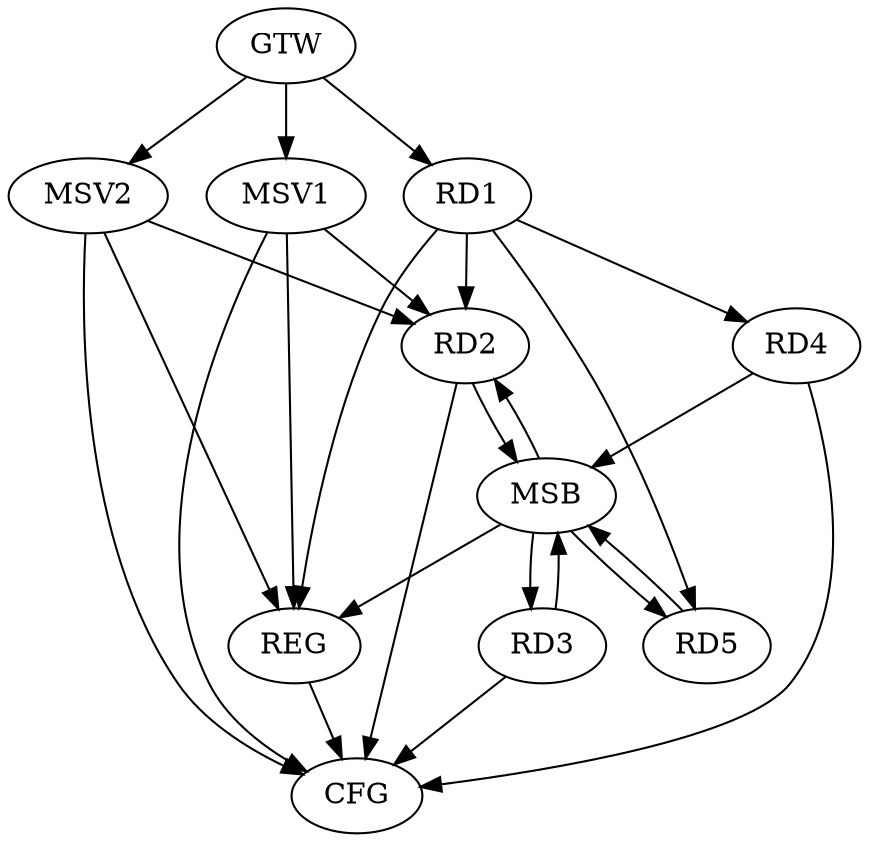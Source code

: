 strict digraph G {
  RD1 [ label="RD1" ];
  RD2 [ label="RD2" ];
  RD3 [ label="RD3" ];
  RD4 [ label="RD4" ];
  RD5 [ label="RD5" ];
  GTW [ label="GTW" ];
  REG [ label="REG" ];
  MSB [ label="MSB" ];
  CFG [ label="CFG" ];
  MSV1 [ label="MSV1" ];
  MSV2 [ label="MSV2" ];
  RD1 -> RD2;
  RD1 -> RD4;
  RD1 -> RD5;
  GTW -> RD1;
  RD1 -> REG;
  RD2 -> MSB;
  MSB -> RD5;
  MSB -> REG;
  RD3 -> MSB;
  RD4 -> MSB;
  MSB -> RD3;
  RD5 -> MSB;
  MSB -> RD2;
  RD4 -> CFG;
  RD3 -> CFG;
  RD2 -> CFG;
  REG -> CFG;
  MSV1 -> RD2;
  GTW -> MSV1;
  MSV1 -> REG;
  MSV1 -> CFG;
  MSV2 -> RD2;
  GTW -> MSV2;
  MSV2 -> REG;
  MSV2 -> CFG;
}
